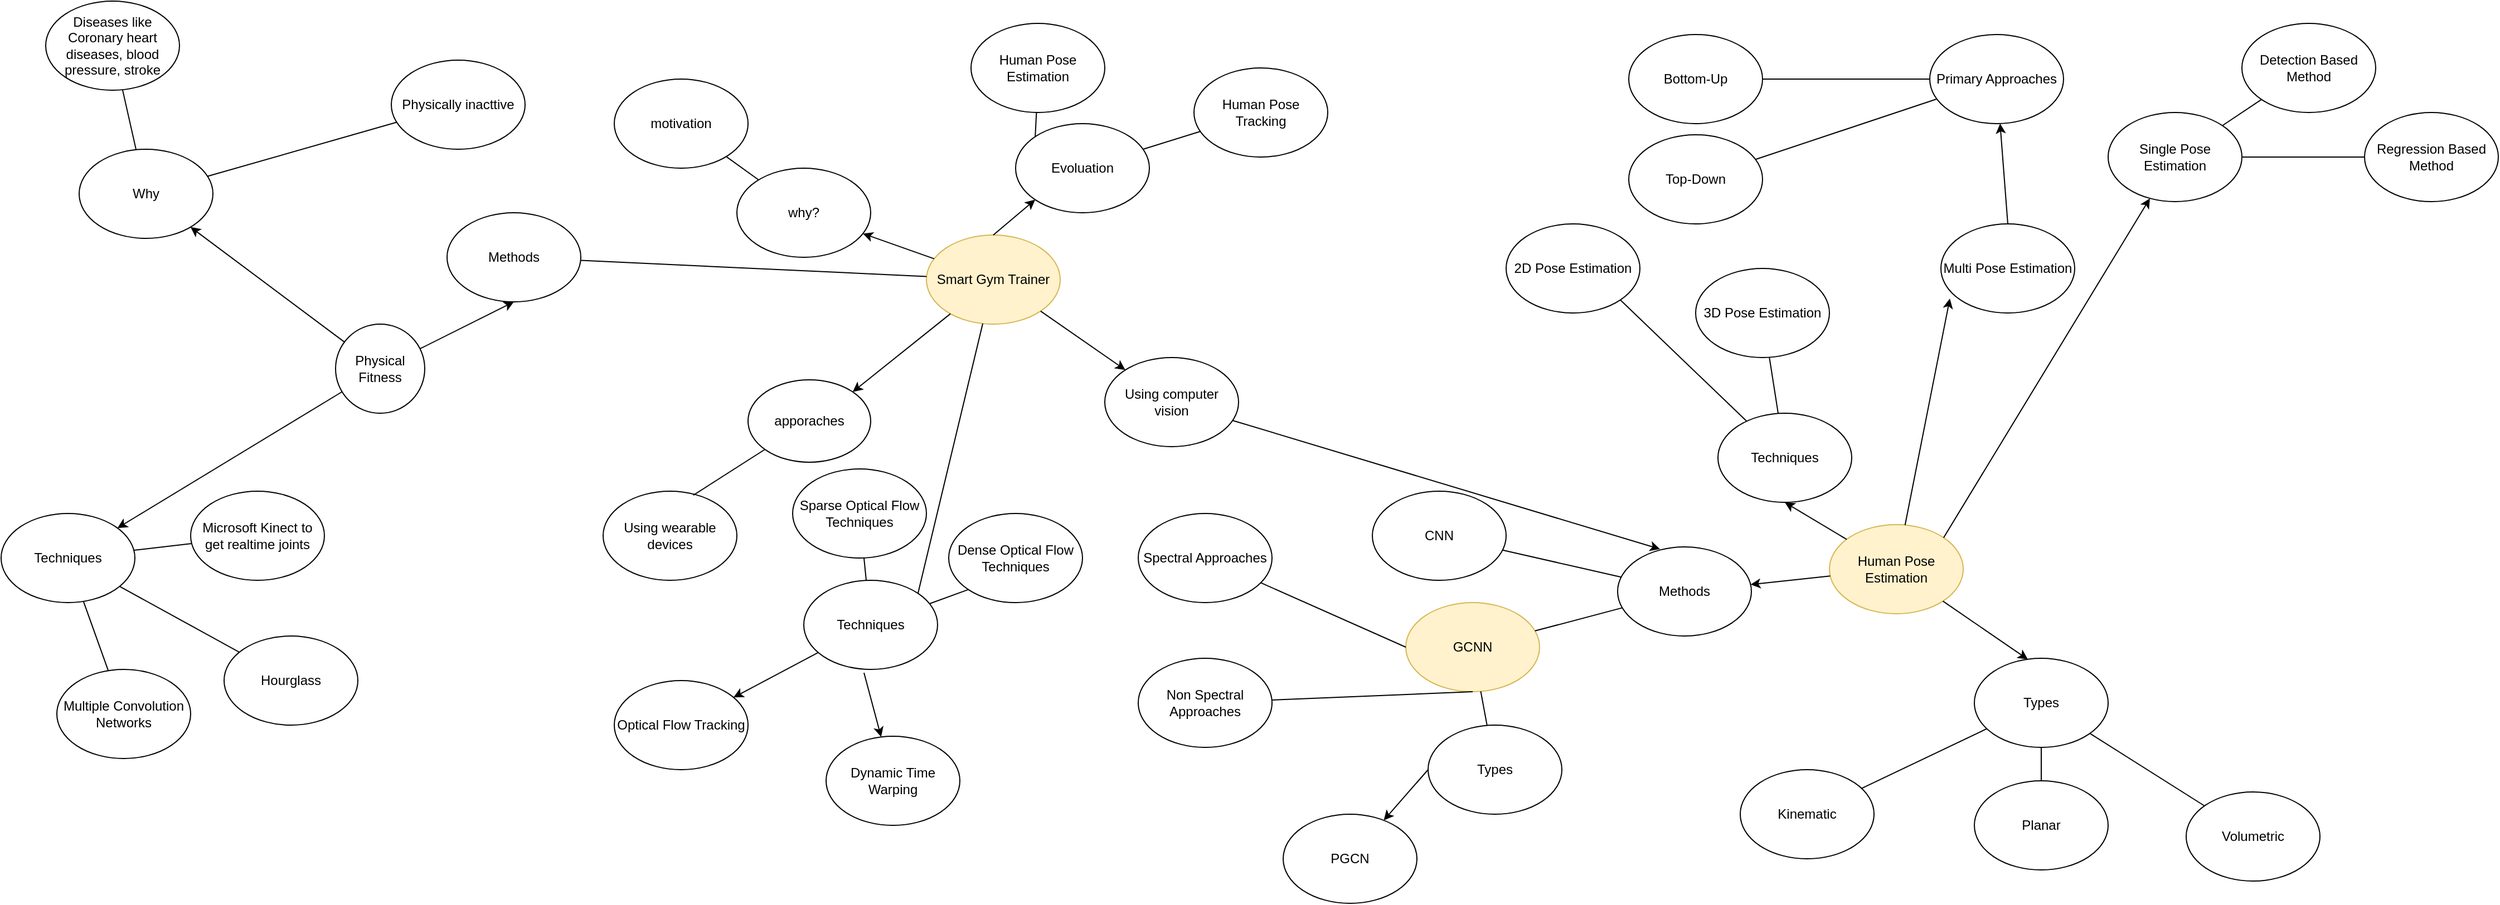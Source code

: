 <mxfile version="18.2.0" type="github">
  <diagram id="6a731a19-8d31-9384-78a2-239565b7b9f0" name="Page-1">
    <mxGraphModel dx="3760" dy="737" grid="1" gridSize="10" guides="1" tooltips="1" connect="1" arrows="1" fold="1" page="1" pageScale="1" pageWidth="1169" pageHeight="827" background="none" math="0" shadow="0">
      <root>
        <mxCell id="0" />
        <mxCell id="1" parent="0" />
        <mxCell id="kBjCQtuUGjo8xMoTbUDO-1546" value="Human Pose Estimation" style="ellipse;whiteSpace=wrap;html=1;fillColor=#fff2cc;strokeColor=#d6b656;" parent="1" vertex="1">
          <mxGeometry x="260" y="470" width="120" height="80" as="geometry" />
        </mxCell>
        <mxCell id="kBjCQtuUGjo8xMoTbUDO-1547" value="Techniques&lt;br&gt;" style="ellipse;whiteSpace=wrap;html=1;" parent="1" vertex="1">
          <mxGeometry x="160" y="370" width="120" height="80" as="geometry" />
        </mxCell>
        <mxCell id="kBjCQtuUGjo8xMoTbUDO-1548" value="2D Pose Estimation" style="ellipse;whiteSpace=wrap;html=1;" parent="1" vertex="1">
          <mxGeometry x="-30" y="200" width="120" height="80" as="geometry" />
        </mxCell>
        <mxCell id="kBjCQtuUGjo8xMoTbUDO-1549" value="3D Pose Estimation" style="ellipse;whiteSpace=wrap;html=1;" parent="1" vertex="1">
          <mxGeometry x="140" y="240" width="120" height="80" as="geometry" />
        </mxCell>
        <mxCell id="kBjCQtuUGjo8xMoTbUDO-1550" value="" style="endArrow=classic;html=1;rounded=0;entryX=0.5;entryY=1;entryDx=0;entryDy=0;" parent="1" source="kBjCQtuUGjo8xMoTbUDO-1546" target="kBjCQtuUGjo8xMoTbUDO-1547" edge="1">
          <mxGeometry width="50" height="50" relative="1" as="geometry">
            <mxPoint x="780" y="620" as="sourcePoint" />
            <mxPoint x="830" y="570" as="targetPoint" />
          </mxGeometry>
        </mxCell>
        <mxCell id="kBjCQtuUGjo8xMoTbUDO-1551" value="" style="endArrow=none;html=1;rounded=0;entryX=1;entryY=1;entryDx=0;entryDy=0;" parent="1" source="kBjCQtuUGjo8xMoTbUDO-1547" target="kBjCQtuUGjo8xMoTbUDO-1548" edge="1">
          <mxGeometry width="50" height="50" relative="1" as="geometry">
            <mxPoint x="780" y="620" as="sourcePoint" />
            <mxPoint x="830" y="570" as="targetPoint" />
          </mxGeometry>
        </mxCell>
        <mxCell id="kBjCQtuUGjo8xMoTbUDO-1552" value="" style="endArrow=none;html=1;rounded=0;" parent="1" source="kBjCQtuUGjo8xMoTbUDO-1547" target="kBjCQtuUGjo8xMoTbUDO-1549" edge="1">
          <mxGeometry width="50" height="50" relative="1" as="geometry">
            <mxPoint x="780" y="620" as="sourcePoint" />
            <mxPoint x="830" y="570" as="targetPoint" />
          </mxGeometry>
        </mxCell>
        <mxCell id="kBjCQtuUGjo8xMoTbUDO-1553" value="Types" style="ellipse;whiteSpace=wrap;html=1;" parent="1" vertex="1">
          <mxGeometry x="390" y="590" width="120" height="80" as="geometry" />
        </mxCell>
        <mxCell id="kBjCQtuUGjo8xMoTbUDO-1554" value="" style="endArrow=classic;html=1;rounded=0;entryX=0.4;entryY=0.013;entryDx=0;entryDy=0;entryPerimeter=0;" parent="1" source="kBjCQtuUGjo8xMoTbUDO-1546" target="kBjCQtuUGjo8xMoTbUDO-1553" edge="1">
          <mxGeometry width="50" height="50" relative="1" as="geometry">
            <mxPoint x="780" y="620" as="sourcePoint" />
            <mxPoint x="830" y="570" as="targetPoint" />
          </mxGeometry>
        </mxCell>
        <mxCell id="kBjCQtuUGjo8xMoTbUDO-1555" value="Kinematic" style="ellipse;whiteSpace=wrap;html=1;" parent="1" vertex="1">
          <mxGeometry x="180" y="690" width="120" height="80" as="geometry" />
        </mxCell>
        <mxCell id="kBjCQtuUGjo8xMoTbUDO-1556" value="Planar" style="ellipse;whiteSpace=wrap;html=1;" parent="1" vertex="1">
          <mxGeometry x="390" y="700" width="120" height="80" as="geometry" />
        </mxCell>
        <mxCell id="kBjCQtuUGjo8xMoTbUDO-1557" value="Volumetric" style="ellipse;whiteSpace=wrap;html=1;" parent="1" vertex="1">
          <mxGeometry x="580" y="710" width="120" height="80" as="geometry" />
        </mxCell>
        <mxCell id="kBjCQtuUGjo8xMoTbUDO-1558" value="" style="endArrow=none;html=1;rounded=0;" parent="1" source="kBjCQtuUGjo8xMoTbUDO-1555" target="kBjCQtuUGjo8xMoTbUDO-1553" edge="1">
          <mxGeometry width="50" height="50" relative="1" as="geometry">
            <mxPoint x="780" y="620" as="sourcePoint" />
            <mxPoint x="830" y="570" as="targetPoint" />
          </mxGeometry>
        </mxCell>
        <mxCell id="kBjCQtuUGjo8xMoTbUDO-1559" value="" style="endArrow=none;html=1;rounded=0;" parent="1" source="kBjCQtuUGjo8xMoTbUDO-1556" target="kBjCQtuUGjo8xMoTbUDO-1553" edge="1">
          <mxGeometry width="50" height="50" relative="1" as="geometry">
            <mxPoint x="780" y="620" as="sourcePoint" />
            <mxPoint x="830" y="570" as="targetPoint" />
          </mxGeometry>
        </mxCell>
        <mxCell id="kBjCQtuUGjo8xMoTbUDO-1560" value="" style="endArrow=none;html=1;rounded=0;" parent="1" source="kBjCQtuUGjo8xMoTbUDO-1553" target="kBjCQtuUGjo8xMoTbUDO-1557" edge="1">
          <mxGeometry width="50" height="50" relative="1" as="geometry">
            <mxPoint x="780" y="620" as="sourcePoint" />
            <mxPoint x="830" y="570" as="targetPoint" />
          </mxGeometry>
        </mxCell>
        <mxCell id="kBjCQtuUGjo8xMoTbUDO-1561" value="Primary Approaches" style="ellipse;whiteSpace=wrap;html=1;" parent="1" vertex="1">
          <mxGeometry x="350" y="30" width="120" height="80" as="geometry" />
        </mxCell>
        <mxCell id="kBjCQtuUGjo8xMoTbUDO-1562" value="" style="endArrow=classic;html=1;rounded=0;exitX=0.5;exitY=0;exitDx=0;exitDy=0;" parent="1" source="kBjCQtuUGjo8xMoTbUDO-1570" target="kBjCQtuUGjo8xMoTbUDO-1561" edge="1">
          <mxGeometry width="50" height="50" relative="1" as="geometry">
            <mxPoint x="780" y="620" as="sourcePoint" />
            <mxPoint x="830" y="570" as="targetPoint" />
          </mxGeometry>
        </mxCell>
        <mxCell id="kBjCQtuUGjo8xMoTbUDO-1563" value="Bottom-Up" style="ellipse;whiteSpace=wrap;html=1;" parent="1" vertex="1">
          <mxGeometry x="80" y="30" width="120" height="80" as="geometry" />
        </mxCell>
        <mxCell id="kBjCQtuUGjo8xMoTbUDO-1564" value="Top-Down" style="ellipse;whiteSpace=wrap;html=1;" parent="1" vertex="1">
          <mxGeometry x="80" y="120" width="120" height="80" as="geometry" />
        </mxCell>
        <mxCell id="kBjCQtuUGjo8xMoTbUDO-1565" value="" style="endArrow=none;html=1;rounded=0;" parent="1" source="kBjCQtuUGjo8xMoTbUDO-1561" target="kBjCQtuUGjo8xMoTbUDO-1564" edge="1">
          <mxGeometry width="50" height="50" relative="1" as="geometry">
            <mxPoint x="780" y="620" as="sourcePoint" />
            <mxPoint x="830" y="570" as="targetPoint" />
          </mxGeometry>
        </mxCell>
        <mxCell id="kBjCQtuUGjo8xMoTbUDO-1566" value="" style="endArrow=none;html=1;rounded=0;" parent="1" source="kBjCQtuUGjo8xMoTbUDO-1561" target="kBjCQtuUGjo8xMoTbUDO-1563" edge="1">
          <mxGeometry width="50" height="50" relative="1" as="geometry">
            <mxPoint x="780" y="620" as="sourcePoint" />
            <mxPoint x="830" y="570" as="targetPoint" />
          </mxGeometry>
        </mxCell>
        <mxCell id="kBjCQtuUGjo8xMoTbUDO-1567" value="Methods" style="ellipse;whiteSpace=wrap;html=1;" parent="1" vertex="1">
          <mxGeometry x="70" y="490" width="120" height="80" as="geometry" />
        </mxCell>
        <mxCell id="kBjCQtuUGjo8xMoTbUDO-1568" value="" style="endArrow=classic;html=1;rounded=0;" parent="1" source="kBjCQtuUGjo8xMoTbUDO-1546" target="kBjCQtuUGjo8xMoTbUDO-1567" edge="1">
          <mxGeometry width="50" height="50" relative="1" as="geometry">
            <mxPoint x="520" y="620" as="sourcePoint" />
            <mxPoint x="570" y="570" as="targetPoint" />
          </mxGeometry>
        </mxCell>
        <mxCell id="kBjCQtuUGjo8xMoTbUDO-1569" value="Single Pose Estimation" style="ellipse;whiteSpace=wrap;html=1;" parent="1" vertex="1">
          <mxGeometry x="510" y="100" width="120" height="80" as="geometry" />
        </mxCell>
        <mxCell id="kBjCQtuUGjo8xMoTbUDO-1570" value="Multi Pose Estimation" style="ellipse;whiteSpace=wrap;html=1;" parent="1" vertex="1">
          <mxGeometry x="360" y="200" width="120" height="80" as="geometry" />
        </mxCell>
        <mxCell id="kBjCQtuUGjo8xMoTbUDO-1571" value="" style="endArrow=classic;html=1;rounded=0;exitX=1;exitY=0;exitDx=0;exitDy=0;" parent="1" source="kBjCQtuUGjo8xMoTbUDO-1546" target="kBjCQtuUGjo8xMoTbUDO-1569" edge="1">
          <mxGeometry width="50" height="50" relative="1" as="geometry">
            <mxPoint x="350" y="420" as="sourcePoint" />
            <mxPoint x="400" y="370" as="targetPoint" />
          </mxGeometry>
        </mxCell>
        <mxCell id="kBjCQtuUGjo8xMoTbUDO-1572" value="" style="endArrow=classic;html=1;rounded=0;entryX=0.067;entryY=0.838;entryDx=0;entryDy=0;entryPerimeter=0;" parent="1" source="kBjCQtuUGjo8xMoTbUDO-1546" target="kBjCQtuUGjo8xMoTbUDO-1570" edge="1">
          <mxGeometry width="50" height="50" relative="1" as="geometry">
            <mxPoint x="350" y="420" as="sourcePoint" />
            <mxPoint x="400" y="370" as="targetPoint" />
          </mxGeometry>
        </mxCell>
        <mxCell id="kBjCQtuUGjo8xMoTbUDO-1573" value="Regression Based Method" style="ellipse;whiteSpace=wrap;html=1;" parent="1" vertex="1">
          <mxGeometry x="740" y="100" width="120" height="80" as="geometry" />
        </mxCell>
        <mxCell id="kBjCQtuUGjo8xMoTbUDO-1574" value="Detection Based Method" style="ellipse;whiteSpace=wrap;html=1;" parent="1" vertex="1">
          <mxGeometry x="630" y="20" width="120" height="80" as="geometry" />
        </mxCell>
        <mxCell id="kBjCQtuUGjo8xMoTbUDO-1575" value="" style="endArrow=none;html=1;rounded=0;" parent="1" source="kBjCQtuUGjo8xMoTbUDO-1569" target="kBjCQtuUGjo8xMoTbUDO-1574" edge="1">
          <mxGeometry width="50" height="50" relative="1" as="geometry">
            <mxPoint x="350" y="410" as="sourcePoint" />
            <mxPoint x="400" y="360" as="targetPoint" />
          </mxGeometry>
        </mxCell>
        <mxCell id="kBjCQtuUGjo8xMoTbUDO-1576" value="" style="endArrow=none;html=1;rounded=0;" parent="1" source="kBjCQtuUGjo8xMoTbUDO-1569" target="kBjCQtuUGjo8xMoTbUDO-1573" edge="1">
          <mxGeometry width="50" height="50" relative="1" as="geometry">
            <mxPoint x="350" y="280" as="sourcePoint" />
            <mxPoint x="400" y="230" as="targetPoint" />
          </mxGeometry>
        </mxCell>
        <mxCell id="kBjCQtuUGjo8xMoTbUDO-1577" value="CNN" style="ellipse;whiteSpace=wrap;html=1;" parent="1" vertex="1">
          <mxGeometry x="-150" y="440" width="120" height="80" as="geometry" />
        </mxCell>
        <mxCell id="kBjCQtuUGjo8xMoTbUDO-1578" value="GCNN" style="ellipse;whiteSpace=wrap;html=1;fillColor=#fff2cc;strokeColor=#d6b656;" parent="1" vertex="1">
          <mxGeometry x="-120" y="540" width="120" height="80" as="geometry" />
        </mxCell>
        <mxCell id="kBjCQtuUGjo8xMoTbUDO-1579" value="" style="endArrow=none;html=1;rounded=0;" parent="1" source="kBjCQtuUGjo8xMoTbUDO-1577" target="kBjCQtuUGjo8xMoTbUDO-1567" edge="1">
          <mxGeometry width="50" height="50" relative="1" as="geometry">
            <mxPoint x="350" y="480" as="sourcePoint" />
            <mxPoint x="400" y="430" as="targetPoint" />
          </mxGeometry>
        </mxCell>
        <mxCell id="kBjCQtuUGjo8xMoTbUDO-1580" value="" style="endArrow=none;html=1;rounded=0;" parent="1" source="kBjCQtuUGjo8xMoTbUDO-1578" target="kBjCQtuUGjo8xMoTbUDO-1567" edge="1">
          <mxGeometry width="50" height="50" relative="1" as="geometry">
            <mxPoint x="350" y="480" as="sourcePoint" />
            <mxPoint x="400" y="430" as="targetPoint" />
          </mxGeometry>
        </mxCell>
        <mxCell id="kBjCQtuUGjo8xMoTbUDO-1581" value="Spectral Approaches" style="ellipse;whiteSpace=wrap;html=1;" parent="1" vertex="1">
          <mxGeometry x="-360" y="460" width="120" height="80" as="geometry" />
        </mxCell>
        <mxCell id="kBjCQtuUGjo8xMoTbUDO-1582" value="Non Spectral Approaches" style="ellipse;whiteSpace=wrap;html=1;" parent="1" vertex="1">
          <mxGeometry x="-360" y="590" width="120" height="80" as="geometry" />
        </mxCell>
        <mxCell id="kBjCQtuUGjo8xMoTbUDO-1583" value="" style="endArrow=none;html=1;rounded=0;entryX=0;entryY=0.5;entryDx=0;entryDy=0;" parent="1" source="kBjCQtuUGjo8xMoTbUDO-1581" target="kBjCQtuUGjo8xMoTbUDO-1578" edge="1">
          <mxGeometry width="50" height="50" relative="1" as="geometry">
            <mxPoint x="-170" y="655" as="sourcePoint" />
            <mxPoint x="-120" y="605" as="targetPoint" />
          </mxGeometry>
        </mxCell>
        <mxCell id="kBjCQtuUGjo8xMoTbUDO-1584" value="" style="endArrow=none;html=1;rounded=0;entryX=0.5;entryY=1;entryDx=0;entryDy=0;" parent="1" source="kBjCQtuUGjo8xMoTbUDO-1582" target="kBjCQtuUGjo8xMoTbUDO-1578" edge="1">
          <mxGeometry width="50" height="50" relative="1" as="geometry">
            <mxPoint x="350" y="600" as="sourcePoint" />
            <mxPoint x="400" y="550" as="targetPoint" />
          </mxGeometry>
        </mxCell>
        <mxCell id="kBjCQtuUGjo8xMoTbUDO-1585" value="Types" style="ellipse;whiteSpace=wrap;html=1;" parent="1" vertex="1">
          <mxGeometry x="-100" y="650" width="120" height="80" as="geometry" />
        </mxCell>
        <mxCell id="kBjCQtuUGjo8xMoTbUDO-1586" value="" style="endArrow=none;html=1;rounded=0;" parent="1" source="kBjCQtuUGjo8xMoTbUDO-1585" target="kBjCQtuUGjo8xMoTbUDO-1578" edge="1">
          <mxGeometry width="50" height="50" relative="1" as="geometry">
            <mxPoint x="350" y="600" as="sourcePoint" />
            <mxPoint x="400" y="550" as="targetPoint" />
          </mxGeometry>
        </mxCell>
        <mxCell id="kBjCQtuUGjo8xMoTbUDO-1587" value="PGCN" style="ellipse;whiteSpace=wrap;html=1;" parent="1" vertex="1">
          <mxGeometry x="-230" y="730" width="120" height="80" as="geometry" />
        </mxCell>
        <mxCell id="kBjCQtuUGjo8xMoTbUDO-1589" value="" style="endArrow=classic;html=1;rounded=0;exitX=0;exitY=0.5;exitDx=0;exitDy=0;" parent="1" source="kBjCQtuUGjo8xMoTbUDO-1585" target="kBjCQtuUGjo8xMoTbUDO-1587" edge="1">
          <mxGeometry width="50" height="50" relative="1" as="geometry">
            <mxPoint x="350" y="600" as="sourcePoint" />
            <mxPoint x="400" y="550" as="targetPoint" />
          </mxGeometry>
        </mxCell>
        <mxCell id="kBjCQtuUGjo8xMoTbUDO-1590" value="Physical Fitness" style="ellipse;whiteSpace=wrap;html=1;aspect=fixed;" parent="1" vertex="1">
          <mxGeometry x="-1080" y="290" width="80" height="80" as="geometry" />
        </mxCell>
        <mxCell id="kBjCQtuUGjo8xMoTbUDO-1591" value="Why" style="ellipse;whiteSpace=wrap;html=1;" parent="1" vertex="1">
          <mxGeometry x="-1310" y="133" width="120" height="80" as="geometry" />
        </mxCell>
        <mxCell id="kBjCQtuUGjo8xMoTbUDO-1593" value="" style="endArrow=classic;html=1;rounded=0;" parent="1" source="kBjCQtuUGjo8xMoTbUDO-1590" target="kBjCQtuUGjo8xMoTbUDO-1591" edge="1">
          <mxGeometry width="50" height="50" relative="1" as="geometry">
            <mxPoint x="770" y="600" as="sourcePoint" />
            <mxPoint x="820" y="550" as="targetPoint" />
          </mxGeometry>
        </mxCell>
        <mxCell id="kBjCQtuUGjo8xMoTbUDO-1594" value="Methods" style="ellipse;whiteSpace=wrap;html=1;" parent="1" vertex="1">
          <mxGeometry x="-980" y="190" width="120" height="80" as="geometry" />
        </mxCell>
        <mxCell id="kBjCQtuUGjo8xMoTbUDO-1595" value="" style="endArrow=classic;html=1;rounded=0;entryX=0.5;entryY=1;entryDx=0;entryDy=0;" parent="1" source="kBjCQtuUGjo8xMoTbUDO-1590" target="kBjCQtuUGjo8xMoTbUDO-1594" edge="1">
          <mxGeometry width="50" height="50" relative="1" as="geometry">
            <mxPoint x="770" y="600" as="sourcePoint" />
            <mxPoint x="820" y="550" as="targetPoint" />
          </mxGeometry>
        </mxCell>
        <mxCell id="kBjCQtuUGjo8xMoTbUDO-1596" value="Diseases like Coronary heart diseases, blood pressure, stroke" style="ellipse;whiteSpace=wrap;html=1;" parent="1" vertex="1">
          <mxGeometry x="-1340" width="120" height="80" as="geometry" />
        </mxCell>
        <mxCell id="kBjCQtuUGjo8xMoTbUDO-1597" value="" style="endArrow=none;html=1;rounded=0;" parent="1" source="kBjCQtuUGjo8xMoTbUDO-1591" target="kBjCQtuUGjo8xMoTbUDO-1596" edge="1">
          <mxGeometry width="50" height="50" relative="1" as="geometry">
            <mxPoint x="-1065" y="433" as="sourcePoint" />
            <mxPoint x="-1015" y="383" as="targetPoint" />
          </mxGeometry>
        </mxCell>
        <mxCell id="kBjCQtuUGjo8xMoTbUDO-1598" value="Physically inacttive" style="ellipse;whiteSpace=wrap;html=1;" parent="1" vertex="1">
          <mxGeometry x="-1030" y="53" width="120" height="80" as="geometry" />
        </mxCell>
        <mxCell id="kBjCQtuUGjo8xMoTbUDO-1599" value="" style="endArrow=none;html=1;rounded=0;" parent="1" source="kBjCQtuUGjo8xMoTbUDO-1591" target="kBjCQtuUGjo8xMoTbUDO-1598" edge="1">
          <mxGeometry width="50" height="50" relative="1" as="geometry">
            <mxPoint x="-1065" y="333" as="sourcePoint" />
            <mxPoint x="-1015" y="283" as="targetPoint" />
          </mxGeometry>
        </mxCell>
        <mxCell id="kBjCQtuUGjo8xMoTbUDO-1600" value="Techniques" style="ellipse;whiteSpace=wrap;html=1;" parent="1" vertex="1">
          <mxGeometry x="-1380" y="460" width="120" height="80" as="geometry" />
        </mxCell>
        <mxCell id="kBjCQtuUGjo8xMoTbUDO-1602" value="" style="endArrow=classic;html=1;rounded=0;" parent="1" source="kBjCQtuUGjo8xMoTbUDO-1590" target="kBjCQtuUGjo8xMoTbUDO-1600" edge="1">
          <mxGeometry width="50" height="50" relative="1" as="geometry">
            <mxPoint x="730" y="480" as="sourcePoint" />
            <mxPoint x="780" y="430" as="targetPoint" />
          </mxGeometry>
        </mxCell>
        <mxCell id="kBjCQtuUGjo8xMoTbUDO-1604" value="Hourglass" style="ellipse;whiteSpace=wrap;html=1;" parent="1" vertex="1">
          <mxGeometry x="-1180" y="570" width="120" height="80" as="geometry" />
        </mxCell>
        <mxCell id="kBjCQtuUGjo8xMoTbUDO-1605" value="Microsoft Kinect to get realtime joints" style="ellipse;whiteSpace=wrap;html=1;" parent="1" vertex="1">
          <mxGeometry x="-1210" y="440" width="120" height="80" as="geometry" />
        </mxCell>
        <mxCell id="kBjCQtuUGjo8xMoTbUDO-1607" value="Multiple Convolution Networks" style="ellipse;whiteSpace=wrap;html=1;" parent="1" vertex="1">
          <mxGeometry x="-1330" y="600" width="120" height="80" as="geometry" />
        </mxCell>
        <mxCell id="kBjCQtuUGjo8xMoTbUDO-1610" value="" style="endArrow=none;html=1;rounded=0;" parent="1" source="kBjCQtuUGjo8xMoTbUDO-1600" target="kBjCQtuUGjo8xMoTbUDO-1607" edge="1">
          <mxGeometry width="50" height="50" relative="1" as="geometry">
            <mxPoint x="-1360" y="380" as="sourcePoint" />
            <mxPoint x="-1310" y="330" as="targetPoint" />
          </mxGeometry>
        </mxCell>
        <mxCell id="kBjCQtuUGjo8xMoTbUDO-1612" value="" style="endArrow=none;html=1;rounded=0;" parent="1" source="kBjCQtuUGjo8xMoTbUDO-1600" target="kBjCQtuUGjo8xMoTbUDO-1605" edge="1">
          <mxGeometry width="50" height="50" relative="1" as="geometry">
            <mxPoint x="-1360" y="380" as="sourcePoint" />
            <mxPoint x="-1310" y="330" as="targetPoint" />
          </mxGeometry>
        </mxCell>
        <mxCell id="kBjCQtuUGjo8xMoTbUDO-1613" value="" style="endArrow=none;html=1;rounded=0;" parent="1" source="kBjCQtuUGjo8xMoTbUDO-1600" target="kBjCQtuUGjo8xMoTbUDO-1604" edge="1">
          <mxGeometry width="50" height="50" relative="1" as="geometry">
            <mxPoint x="-1360" y="380" as="sourcePoint" />
            <mxPoint x="-1310" y="330" as="targetPoint" />
          </mxGeometry>
        </mxCell>
        <mxCell id="kBjCQtuUGjo8xMoTbUDO-1614" value="Smart Gym Trainer" style="ellipse;whiteSpace=wrap;html=1;fillColor=#fff2cc;strokeColor=#d6b656;" parent="1" vertex="1">
          <mxGeometry x="-550" y="210" width="120" height="80" as="geometry" />
        </mxCell>
        <mxCell id="kBjCQtuUGjo8xMoTbUDO-1615" value="Evoluation" style="ellipse;whiteSpace=wrap;html=1;" parent="1" vertex="1">
          <mxGeometry x="-470" y="110" width="120" height="80" as="geometry" />
        </mxCell>
        <mxCell id="kBjCQtuUGjo8xMoTbUDO-1616" value="" style="endArrow=classic;html=1;rounded=0;exitX=0.5;exitY=0;exitDx=0;exitDy=0;entryX=0;entryY=1;entryDx=0;entryDy=0;" parent="1" source="kBjCQtuUGjo8xMoTbUDO-1614" target="kBjCQtuUGjo8xMoTbUDO-1615" edge="1">
          <mxGeometry width="50" height="50" relative="1" as="geometry">
            <mxPoint x="-400" y="275" as="sourcePoint" />
            <mxPoint x="-350" y="225" as="targetPoint" />
          </mxGeometry>
        </mxCell>
        <mxCell id="kBjCQtuUGjo8xMoTbUDO-1617" value="Human Pose Estimation" style="ellipse;whiteSpace=wrap;html=1;" parent="1" vertex="1">
          <mxGeometry x="-510" y="20" width="120" height="80" as="geometry" />
        </mxCell>
        <mxCell id="kBjCQtuUGjo8xMoTbUDO-1618" value="Human Pose Tracking" style="ellipse;whiteSpace=wrap;html=1;" parent="1" vertex="1">
          <mxGeometry x="-310" y="60" width="120" height="80" as="geometry" />
        </mxCell>
        <mxCell id="kBjCQtuUGjo8xMoTbUDO-1619" value="" style="endArrow=none;html=1;rounded=0;exitX=0;exitY=0;exitDx=0;exitDy=0;" parent="1" source="kBjCQtuUGjo8xMoTbUDO-1615" target="kBjCQtuUGjo8xMoTbUDO-1617" edge="1">
          <mxGeometry width="50" height="50" relative="1" as="geometry">
            <mxPoint x="100" y="250" as="sourcePoint" />
            <mxPoint x="150" y="200" as="targetPoint" />
          </mxGeometry>
        </mxCell>
        <mxCell id="kBjCQtuUGjo8xMoTbUDO-1620" value="" style="endArrow=none;html=1;rounded=0;" parent="1" source="kBjCQtuUGjo8xMoTbUDO-1615" target="kBjCQtuUGjo8xMoTbUDO-1618" edge="1">
          <mxGeometry width="50" height="50" relative="1" as="geometry">
            <mxPoint x="100" y="250" as="sourcePoint" />
            <mxPoint x="150" y="200" as="targetPoint" />
          </mxGeometry>
        </mxCell>
        <mxCell id="Zgwb3vR_fiv5eUfwZVeL-1" value="apporaches" style="ellipse;whiteSpace=wrap;html=1;" parent="1" vertex="1">
          <mxGeometry x="-710" y="340" width="110" height="74" as="geometry" />
        </mxCell>
        <mxCell id="Zgwb3vR_fiv5eUfwZVeL-2" value="" style="endArrow=classic;html=1;rounded=0;entryX=1;entryY=0;entryDx=0;entryDy=0;" parent="1" source="kBjCQtuUGjo8xMoTbUDO-1614" target="Zgwb3vR_fiv5eUfwZVeL-1" edge="1">
          <mxGeometry width="50" height="50" relative="1" as="geometry">
            <mxPoint x="-530" y="360" as="sourcePoint" />
            <mxPoint x="-590" y="330" as="targetPoint" />
          </mxGeometry>
        </mxCell>
        <mxCell id="Zgwb3vR_fiv5eUfwZVeL-4" value="Using wearable devices" style="ellipse;whiteSpace=wrap;html=1;" parent="1" vertex="1">
          <mxGeometry x="-840" y="440" width="120" height="80" as="geometry" />
        </mxCell>
        <mxCell id="Zgwb3vR_fiv5eUfwZVeL-5" value="" style="endArrow=none;html=1;rounded=0;exitX=0.675;exitY=0.044;exitDx=0;exitDy=0;exitPerimeter=0;" parent="1" source="Zgwb3vR_fiv5eUfwZVeL-4" target="Zgwb3vR_fiv5eUfwZVeL-1" edge="1">
          <mxGeometry width="50" height="50" relative="1" as="geometry">
            <mxPoint x="-530" y="350" as="sourcePoint" />
            <mxPoint x="-480" y="300" as="targetPoint" />
          </mxGeometry>
        </mxCell>
        <mxCell id="Zgwb3vR_fiv5eUfwZVeL-6" value="why?" style="ellipse;whiteSpace=wrap;html=1;" parent="1" vertex="1">
          <mxGeometry x="-720" y="150" width="120" height="80" as="geometry" />
        </mxCell>
        <mxCell id="Zgwb3vR_fiv5eUfwZVeL-7" value="" style="endArrow=classic;html=1;rounded=0;" parent="1" source="kBjCQtuUGjo8xMoTbUDO-1614" target="Zgwb3vR_fiv5eUfwZVeL-6" edge="1">
          <mxGeometry width="50" height="50" relative="1" as="geometry">
            <mxPoint x="-510" y="290" as="sourcePoint" />
            <mxPoint x="-460" y="240" as="targetPoint" />
          </mxGeometry>
        </mxCell>
        <mxCell id="Zgwb3vR_fiv5eUfwZVeL-8" value="motivation" style="ellipse;whiteSpace=wrap;html=1;" parent="1" vertex="1">
          <mxGeometry x="-830" y="70" width="120" height="80" as="geometry" />
        </mxCell>
        <mxCell id="Zgwb3vR_fiv5eUfwZVeL-9" value="" style="endArrow=none;html=1;rounded=0;" parent="1" source="Zgwb3vR_fiv5eUfwZVeL-8" target="Zgwb3vR_fiv5eUfwZVeL-6" edge="1">
          <mxGeometry width="50" height="50" relative="1" as="geometry">
            <mxPoint x="-510" y="290" as="sourcePoint" />
            <mxPoint x="-460" y="240" as="targetPoint" />
          </mxGeometry>
        </mxCell>
        <mxCell id="Be9j7xjUndWvLuiBYSfS-1" value="Optical Flow Tracking" style="ellipse;whiteSpace=wrap;html=1;" parent="1" vertex="1">
          <mxGeometry x="-830" y="610" width="120" height="80" as="geometry" />
        </mxCell>
        <mxCell id="Be9j7xjUndWvLuiBYSfS-2" value="Techniques" style="ellipse;whiteSpace=wrap;html=1;" parent="1" vertex="1">
          <mxGeometry x="-660" y="520" width="120" height="80" as="geometry" />
        </mxCell>
        <mxCell id="Be9j7xjUndWvLuiBYSfS-3" value="" style="endArrow=classic;html=1;rounded=0;" parent="1" source="Be9j7xjUndWvLuiBYSfS-2" target="Be9j7xjUndWvLuiBYSfS-1" edge="1">
          <mxGeometry width="50" height="50" relative="1" as="geometry">
            <mxPoint x="-470" y="400" as="sourcePoint" />
            <mxPoint x="-420" y="350" as="targetPoint" />
          </mxGeometry>
        </mxCell>
        <mxCell id="Be9j7xjUndWvLuiBYSfS-4" value="Sparse Optical Flow Techniques" style="ellipse;whiteSpace=wrap;html=1;" parent="1" vertex="1">
          <mxGeometry x="-670" y="420" width="120" height="80" as="geometry" />
        </mxCell>
        <mxCell id="Be9j7xjUndWvLuiBYSfS-5" value="Dense Optical Flow Techniques" style="ellipse;whiteSpace=wrap;html=1;" parent="1" vertex="1">
          <mxGeometry x="-530" y="460" width="120" height="80" as="geometry" />
        </mxCell>
        <mxCell id="Be9j7xjUndWvLuiBYSfS-6" value="" style="endArrow=none;html=1;rounded=0;" parent="1" source="Be9j7xjUndWvLuiBYSfS-2" target="Be9j7xjUndWvLuiBYSfS-4" edge="1">
          <mxGeometry width="50" height="50" relative="1" as="geometry">
            <mxPoint x="-470" y="390" as="sourcePoint" />
            <mxPoint x="-420" y="340" as="targetPoint" />
          </mxGeometry>
        </mxCell>
        <mxCell id="Be9j7xjUndWvLuiBYSfS-7" value="" style="endArrow=none;html=1;rounded=0;entryX=0;entryY=1;entryDx=0;entryDy=0;" parent="1" source="Be9j7xjUndWvLuiBYSfS-2" target="Be9j7xjUndWvLuiBYSfS-5" edge="1">
          <mxGeometry width="50" height="50" relative="1" as="geometry">
            <mxPoint x="-470" y="390" as="sourcePoint" />
            <mxPoint x="-420" y="340" as="targetPoint" />
          </mxGeometry>
        </mxCell>
        <mxCell id="Be9j7xjUndWvLuiBYSfS-8" value="Dynamic Time Warping" style="ellipse;whiteSpace=wrap;html=1;" parent="1" vertex="1">
          <mxGeometry x="-640" y="660" width="120" height="80" as="geometry" />
        </mxCell>
        <mxCell id="x81YabU_X82Pf5HjQrNx-1" value="Using computer vision" style="ellipse;whiteSpace=wrap;html=1;" vertex="1" parent="1">
          <mxGeometry x="-390" y="320" width="120" height="80" as="geometry" />
        </mxCell>
        <mxCell id="x81YabU_X82Pf5HjQrNx-4" value="" style="endArrow=classic;html=1;rounded=0;exitX=1;exitY=1;exitDx=0;exitDy=0;" edge="1" parent="1" source="kBjCQtuUGjo8xMoTbUDO-1614" target="x81YabU_X82Pf5HjQrNx-1">
          <mxGeometry width="50" height="50" relative="1" as="geometry">
            <mxPoint x="-480" y="220" as="sourcePoint" />
            <mxPoint x="-442.426" y="188.284" as="targetPoint" />
          </mxGeometry>
        </mxCell>
        <mxCell id="x81YabU_X82Pf5HjQrNx-5" value="" style="endArrow=classic;html=1;rounded=0;entryX=0.317;entryY=0.025;entryDx=0;entryDy=0;entryPerimeter=0;" edge="1" parent="1" source="x81YabU_X82Pf5HjQrNx-1" target="kBjCQtuUGjo8xMoTbUDO-1567">
          <mxGeometry width="50" height="50" relative="1" as="geometry">
            <mxPoint x="-437.574" y="288.284" as="sourcePoint" />
            <mxPoint x="-361.619" y="341.187" as="targetPoint" />
          </mxGeometry>
        </mxCell>
        <mxCell id="x81YabU_X82Pf5HjQrNx-6" value="" style="endArrow=classic;html=1;rounded=0;exitX=0.45;exitY=1.038;exitDx=0;exitDy=0;exitPerimeter=0;" edge="1" parent="1" source="Be9j7xjUndWvLuiBYSfS-2" target="Be9j7xjUndWvLuiBYSfS-8">
          <mxGeometry width="50" height="50" relative="1" as="geometry">
            <mxPoint x="-560" y="530" as="sourcePoint" />
            <mxPoint x="-510" y="480" as="targetPoint" />
          </mxGeometry>
        </mxCell>
        <mxCell id="x81YabU_X82Pf5HjQrNx-8" value="" style="endArrow=none;html=1;rounded=0;" edge="1" parent="1" source="kBjCQtuUGjo8xMoTbUDO-1594" target="kBjCQtuUGjo8xMoTbUDO-1614">
          <mxGeometry width="50" height="50" relative="1" as="geometry">
            <mxPoint x="-990" y="430" as="sourcePoint" />
            <mxPoint x="-940" y="380" as="targetPoint" />
          </mxGeometry>
        </mxCell>
        <mxCell id="x81YabU_X82Pf5HjQrNx-9" value="" style="endArrow=none;html=1;rounded=0;exitX=1;exitY=0;exitDx=0;exitDy=0;" edge="1" parent="1" source="Be9j7xjUndWvLuiBYSfS-2" target="kBjCQtuUGjo8xMoTbUDO-1614">
          <mxGeometry width="50" height="50" relative="1" as="geometry">
            <mxPoint x="-540" y="430" as="sourcePoint" />
            <mxPoint x="-490" y="380" as="targetPoint" />
          </mxGeometry>
        </mxCell>
      </root>
    </mxGraphModel>
  </diagram>
</mxfile>
